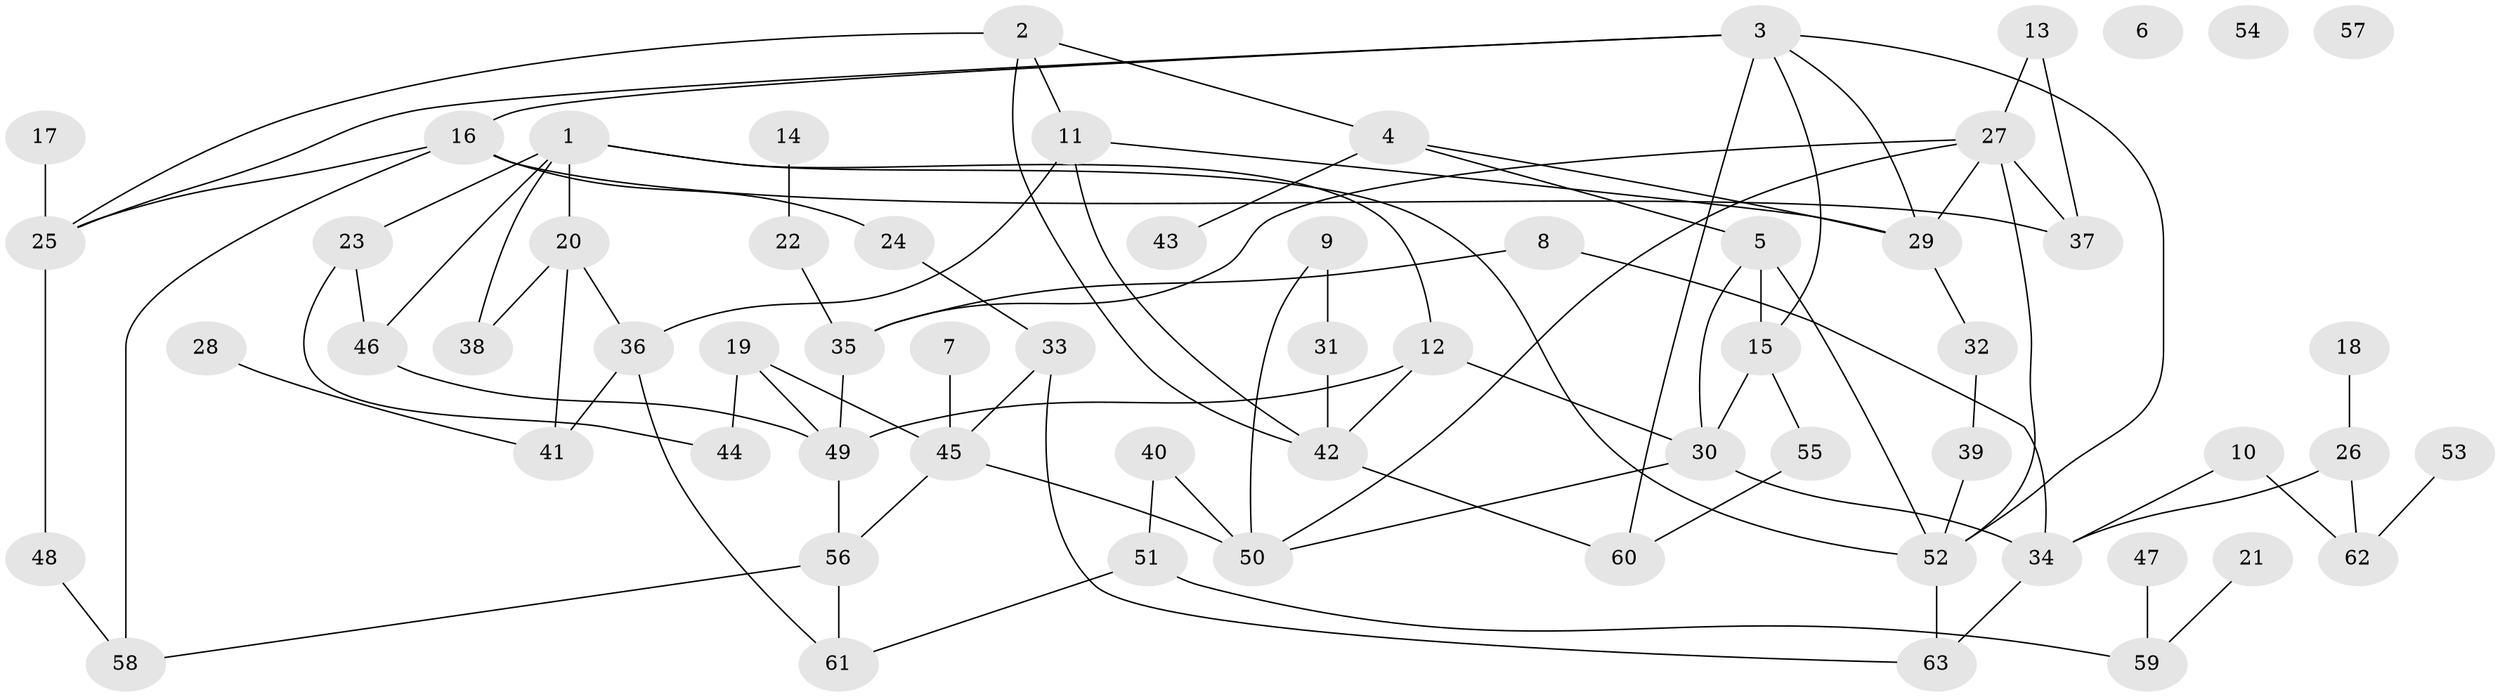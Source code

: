 // coarse degree distribution, {4: 0.2, 0: 0.12, 1: 0.24, 6: 0.12, 3: 0.12, 2: 0.16, 7: 0.04}
// Generated by graph-tools (version 1.1) at 2025/42/03/04/25 21:42:28]
// undirected, 63 vertices, 94 edges
graph export_dot {
graph [start="1"]
  node [color=gray90,style=filled];
  1;
  2;
  3;
  4;
  5;
  6;
  7;
  8;
  9;
  10;
  11;
  12;
  13;
  14;
  15;
  16;
  17;
  18;
  19;
  20;
  21;
  22;
  23;
  24;
  25;
  26;
  27;
  28;
  29;
  30;
  31;
  32;
  33;
  34;
  35;
  36;
  37;
  38;
  39;
  40;
  41;
  42;
  43;
  44;
  45;
  46;
  47;
  48;
  49;
  50;
  51;
  52;
  53;
  54;
  55;
  56;
  57;
  58;
  59;
  60;
  61;
  62;
  63;
  1 -- 12;
  1 -- 20;
  1 -- 23;
  1 -- 38;
  1 -- 46;
  1 -- 52;
  2 -- 4;
  2 -- 11;
  2 -- 25;
  2 -- 42;
  3 -- 15;
  3 -- 16;
  3 -- 25;
  3 -- 29;
  3 -- 52;
  3 -- 60;
  4 -- 5;
  4 -- 29;
  4 -- 43;
  5 -- 15;
  5 -- 30;
  5 -- 52;
  7 -- 45;
  8 -- 34;
  8 -- 35;
  9 -- 31;
  9 -- 50;
  10 -- 34;
  10 -- 62;
  11 -- 29;
  11 -- 36;
  11 -- 42;
  12 -- 30;
  12 -- 42;
  12 -- 49;
  13 -- 27;
  13 -- 37;
  14 -- 22;
  15 -- 30;
  15 -- 55;
  16 -- 24;
  16 -- 25;
  16 -- 37;
  16 -- 58;
  17 -- 25;
  18 -- 26;
  19 -- 44;
  19 -- 45;
  19 -- 49;
  20 -- 36;
  20 -- 38;
  20 -- 41;
  21 -- 59;
  22 -- 35;
  23 -- 44;
  23 -- 46;
  24 -- 33;
  25 -- 48;
  26 -- 34;
  26 -- 62;
  27 -- 29;
  27 -- 35;
  27 -- 37;
  27 -- 50;
  27 -- 52;
  28 -- 41;
  29 -- 32;
  30 -- 34;
  30 -- 50;
  31 -- 42;
  32 -- 39;
  33 -- 45;
  33 -- 63;
  34 -- 63;
  35 -- 49;
  36 -- 41;
  36 -- 61;
  39 -- 52;
  40 -- 50;
  40 -- 51;
  42 -- 60;
  45 -- 50;
  45 -- 56;
  46 -- 49;
  47 -- 59;
  48 -- 58;
  49 -- 56;
  51 -- 59;
  51 -- 61;
  52 -- 63;
  53 -- 62;
  55 -- 60;
  56 -- 58;
  56 -- 61;
}
